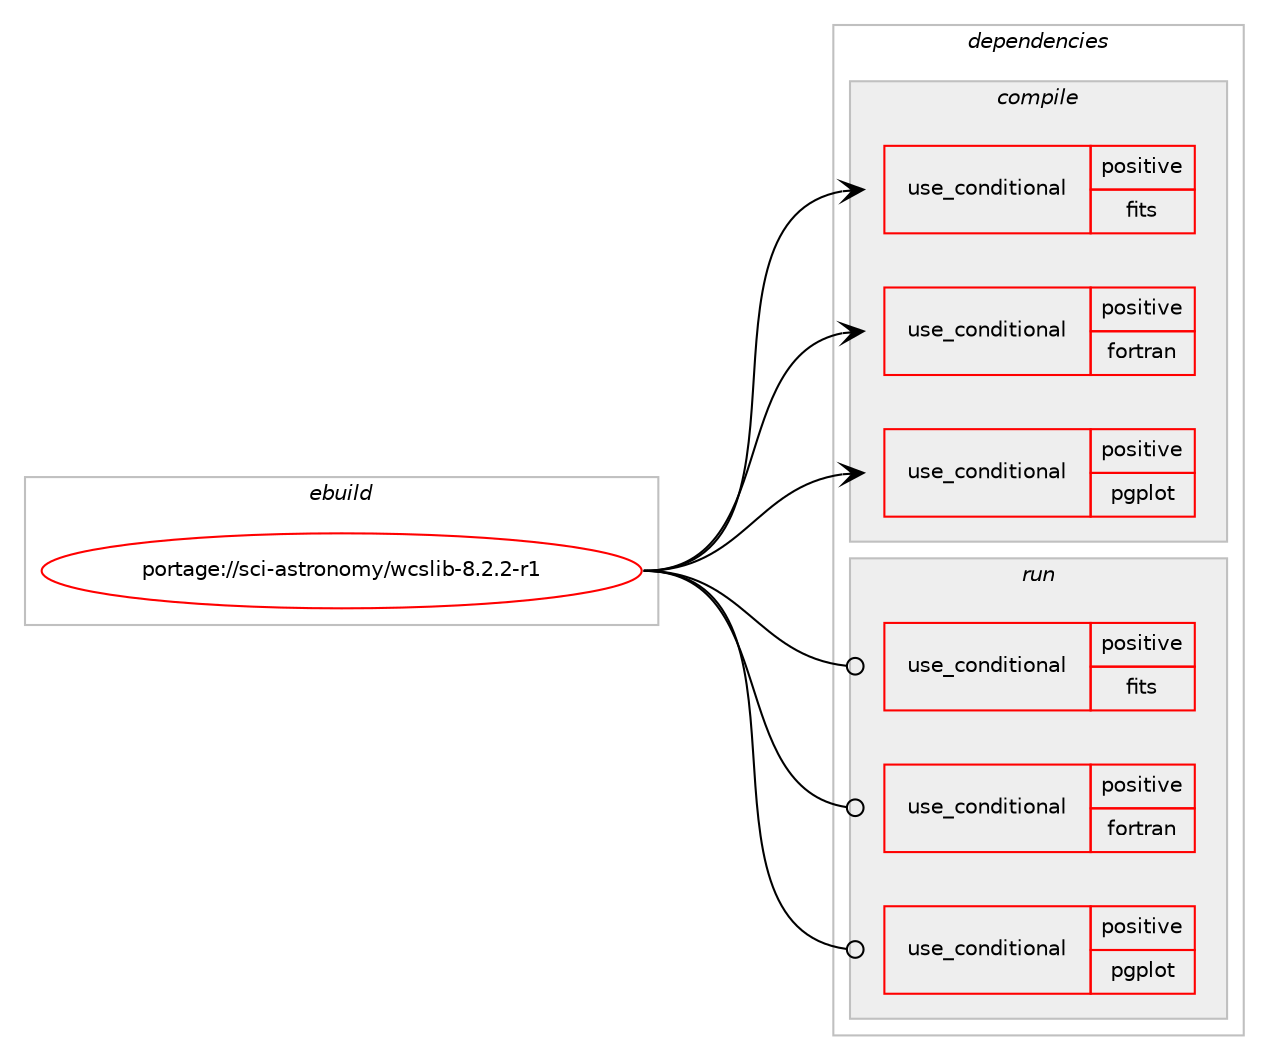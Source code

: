 digraph prolog {

# *************
# Graph options
# *************

newrank=true;
concentrate=true;
compound=true;
graph [rankdir=LR,fontname=Helvetica,fontsize=10,ranksep=1.5];#, ranksep=2.5, nodesep=0.2];
edge  [arrowhead=vee];
node  [fontname=Helvetica,fontsize=10];

# **********
# The ebuild
# **********

subgraph cluster_leftcol {
color=gray;
rank=same;
label=<<i>ebuild</i>>;
id [label="portage://sci-astronomy/wcslib-8.2.2-r1", color=red, width=4, href="../sci-astronomy/wcslib-8.2.2-r1.svg"];
}

# ****************
# The dependencies
# ****************

subgraph cluster_midcol {
color=gray;
label=<<i>dependencies</i>>;
subgraph cluster_compile {
fillcolor="#eeeeee";
style=filled;
label=<<i>compile</i>>;
subgraph cond101312 {
dependency197714 [label=<<TABLE BORDER="0" CELLBORDER="1" CELLSPACING="0" CELLPADDING="4"><TR><TD ROWSPAN="3" CELLPADDING="10">use_conditional</TD></TR><TR><TD>positive</TD></TR><TR><TD>fits</TD></TR></TABLE>>, shape=none, color=red];
# *** BEGIN UNKNOWN DEPENDENCY TYPE (TODO) ***
# dependency197714 -> package_dependency(portage://sci-astronomy/wcslib-8.2.2-r1,install,no,sci-libs,cfitsio,none,[,,],[slot(0),equal],[])
# *** END UNKNOWN DEPENDENCY TYPE (TODO) ***

}
id:e -> dependency197714:w [weight=20,style="solid",arrowhead="vee"];
subgraph cond101313 {
dependency197715 [label=<<TABLE BORDER="0" CELLBORDER="1" CELLSPACING="0" CELLPADDING="4"><TR><TD ROWSPAN="3" CELLPADDING="10">use_conditional</TD></TR><TR><TD>positive</TD></TR><TR><TD>fortran</TD></TR></TABLE>>, shape=none, color=red];
# *** BEGIN UNKNOWN DEPENDENCY TYPE (TODO) ***
# dependency197715 -> package_dependency(portage://sci-astronomy/wcslib-8.2.2-r1,install,no,virtual,fortran,none,[,,],[],[])
# *** END UNKNOWN DEPENDENCY TYPE (TODO) ***

}
id:e -> dependency197715:w [weight=20,style="solid",arrowhead="vee"];
subgraph cond101314 {
dependency197716 [label=<<TABLE BORDER="0" CELLBORDER="1" CELLSPACING="0" CELLPADDING="4"><TR><TD ROWSPAN="3" CELLPADDING="10">use_conditional</TD></TR><TR><TD>positive</TD></TR><TR><TD>pgplot</TD></TR></TABLE>>, shape=none, color=red];
# *** BEGIN UNKNOWN DEPENDENCY TYPE (TODO) ***
# dependency197716 -> package_dependency(portage://sci-astronomy/wcslib-8.2.2-r1,install,no,sci-libs,pgplot,none,[,,],[slot(0),equal],[])
# *** END UNKNOWN DEPENDENCY TYPE (TODO) ***

}
id:e -> dependency197716:w [weight=20,style="solid",arrowhead="vee"];
}
subgraph cluster_compileandrun {
fillcolor="#eeeeee";
style=filled;
label=<<i>compile and run</i>>;
}
subgraph cluster_run {
fillcolor="#eeeeee";
style=filled;
label=<<i>run</i>>;
subgraph cond101315 {
dependency197717 [label=<<TABLE BORDER="0" CELLBORDER="1" CELLSPACING="0" CELLPADDING="4"><TR><TD ROWSPAN="3" CELLPADDING="10">use_conditional</TD></TR><TR><TD>positive</TD></TR><TR><TD>fits</TD></TR></TABLE>>, shape=none, color=red];
# *** BEGIN UNKNOWN DEPENDENCY TYPE (TODO) ***
# dependency197717 -> package_dependency(portage://sci-astronomy/wcslib-8.2.2-r1,run,no,sci-libs,cfitsio,none,[,,],[slot(0),equal],[])
# *** END UNKNOWN DEPENDENCY TYPE (TODO) ***

}
id:e -> dependency197717:w [weight=20,style="solid",arrowhead="odot"];
subgraph cond101316 {
dependency197718 [label=<<TABLE BORDER="0" CELLBORDER="1" CELLSPACING="0" CELLPADDING="4"><TR><TD ROWSPAN="3" CELLPADDING="10">use_conditional</TD></TR><TR><TD>positive</TD></TR><TR><TD>fortran</TD></TR></TABLE>>, shape=none, color=red];
# *** BEGIN UNKNOWN DEPENDENCY TYPE (TODO) ***
# dependency197718 -> package_dependency(portage://sci-astronomy/wcslib-8.2.2-r1,run,no,virtual,fortran,none,[,,],[],[])
# *** END UNKNOWN DEPENDENCY TYPE (TODO) ***

}
id:e -> dependency197718:w [weight=20,style="solid",arrowhead="odot"];
subgraph cond101317 {
dependency197719 [label=<<TABLE BORDER="0" CELLBORDER="1" CELLSPACING="0" CELLPADDING="4"><TR><TD ROWSPAN="3" CELLPADDING="10">use_conditional</TD></TR><TR><TD>positive</TD></TR><TR><TD>pgplot</TD></TR></TABLE>>, shape=none, color=red];
# *** BEGIN UNKNOWN DEPENDENCY TYPE (TODO) ***
# dependency197719 -> package_dependency(portage://sci-astronomy/wcslib-8.2.2-r1,run,no,sci-libs,pgplot,none,[,,],[slot(0),equal],[])
# *** END UNKNOWN DEPENDENCY TYPE (TODO) ***

}
id:e -> dependency197719:w [weight=20,style="solid",arrowhead="odot"];
}
}

# **************
# The candidates
# **************

subgraph cluster_choices {
rank=same;
color=gray;
label=<<i>candidates</i>>;

}

}
